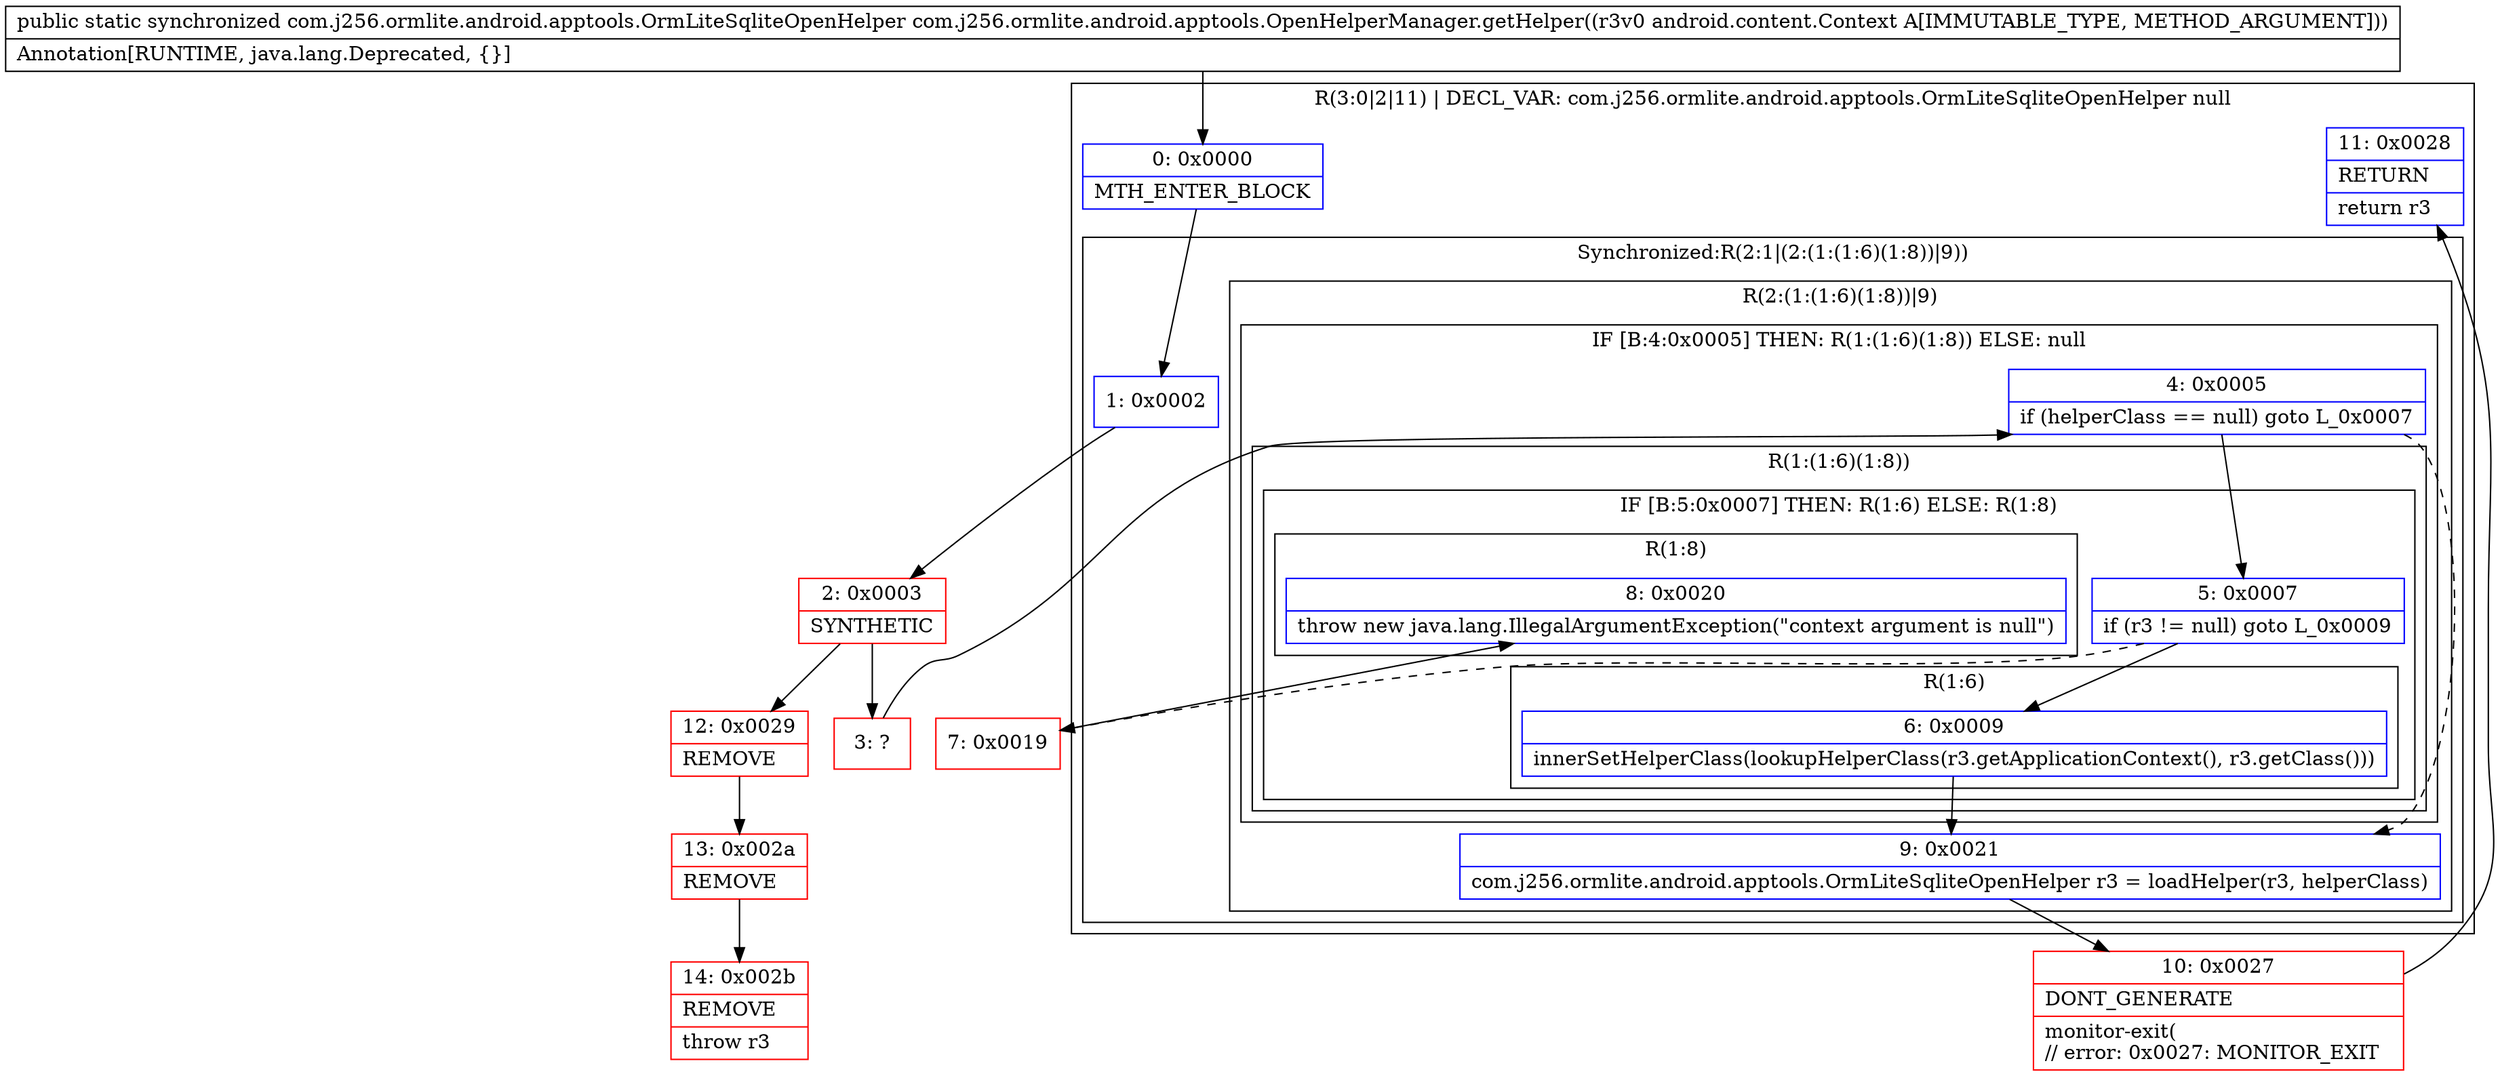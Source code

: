 digraph "CFG forcom.j256.ormlite.android.apptools.OpenHelperManager.getHelper(Landroid\/content\/Context;)Lcom\/j256\/ormlite\/android\/apptools\/OrmLiteSqliteOpenHelper;" {
subgraph cluster_Region_563445844 {
label = "R(3:0|2|11) | DECL_VAR: com.j256.ormlite.android.apptools.OrmLiteSqliteOpenHelper null\l";
node [shape=record,color=blue];
Node_0 [shape=record,label="{0\:\ 0x0000|MTH_ENTER_BLOCK\l}"];
subgraph cluster_SynchronizedRegion_1667048687 {
label = "Synchronized:R(2:1|(2:(1:(1:6)(1:8))|9))";
node [shape=record,color=blue];
Node_1 [shape=record,label="{1\:\ 0x0002}"];
subgraph cluster_Region_981777184 {
label = "R(2:(1:(1:6)(1:8))|9)";
node [shape=record,color=blue];
subgraph cluster_IfRegion_1089475065 {
label = "IF [B:4:0x0005] THEN: R(1:(1:6)(1:8)) ELSE: null";
node [shape=record,color=blue];
Node_4 [shape=record,label="{4\:\ 0x0005|if (helperClass == null) goto L_0x0007\l}"];
subgraph cluster_Region_843199997 {
label = "R(1:(1:6)(1:8))";
node [shape=record,color=blue];
subgraph cluster_IfRegion_439090592 {
label = "IF [B:5:0x0007] THEN: R(1:6) ELSE: R(1:8)";
node [shape=record,color=blue];
Node_5 [shape=record,label="{5\:\ 0x0007|if (r3 != null) goto L_0x0009\l}"];
subgraph cluster_Region_282839126 {
label = "R(1:6)";
node [shape=record,color=blue];
Node_6 [shape=record,label="{6\:\ 0x0009|innerSetHelperClass(lookupHelperClass(r3.getApplicationContext(), r3.getClass()))\l}"];
}
subgraph cluster_Region_1357147245 {
label = "R(1:8)";
node [shape=record,color=blue];
Node_8 [shape=record,label="{8\:\ 0x0020|throw new java.lang.IllegalArgumentException(\"context argument is null\")\l}"];
}
}
}
}
Node_9 [shape=record,label="{9\:\ 0x0021|com.j256.ormlite.android.apptools.OrmLiteSqliteOpenHelper r3 = loadHelper(r3, helperClass)\l}"];
}
}
Node_11 [shape=record,label="{11\:\ 0x0028|RETURN\l|return r3\l}"];
}
Node_2 [shape=record,color=red,label="{2\:\ 0x0003|SYNTHETIC\l}"];
Node_3 [shape=record,color=red,label="{3\:\ ?}"];
Node_7 [shape=record,color=red,label="{7\:\ 0x0019}"];
Node_10 [shape=record,color=red,label="{10\:\ 0x0027|DONT_GENERATE\l|monitor\-exit(\l\/\/ error: 0x0027: MONITOR_EXIT  \l}"];
Node_12 [shape=record,color=red,label="{12\:\ 0x0029|REMOVE\l}"];
Node_13 [shape=record,color=red,label="{13\:\ 0x002a|REMOVE\l}"];
Node_14 [shape=record,color=red,label="{14\:\ 0x002b|REMOVE\l|throw r3\l}"];
MethodNode[shape=record,label="{public static synchronized com.j256.ormlite.android.apptools.OrmLiteSqliteOpenHelper com.j256.ormlite.android.apptools.OpenHelperManager.getHelper((r3v0 android.content.Context A[IMMUTABLE_TYPE, METHOD_ARGUMENT]))  | Annotation[RUNTIME, java.lang.Deprecated, \{\}]\l}"];
MethodNode -> Node_0;
Node_0 -> Node_1;
Node_1 -> Node_2;
Node_4 -> Node_5;
Node_4 -> Node_9[style=dashed];
Node_5 -> Node_6;
Node_5 -> Node_7[style=dashed];
Node_6 -> Node_9;
Node_9 -> Node_10;
Node_2 -> Node_3;
Node_2 -> Node_12;
Node_3 -> Node_4;
Node_7 -> Node_8;
Node_10 -> Node_11;
Node_12 -> Node_13;
Node_13 -> Node_14;
}


